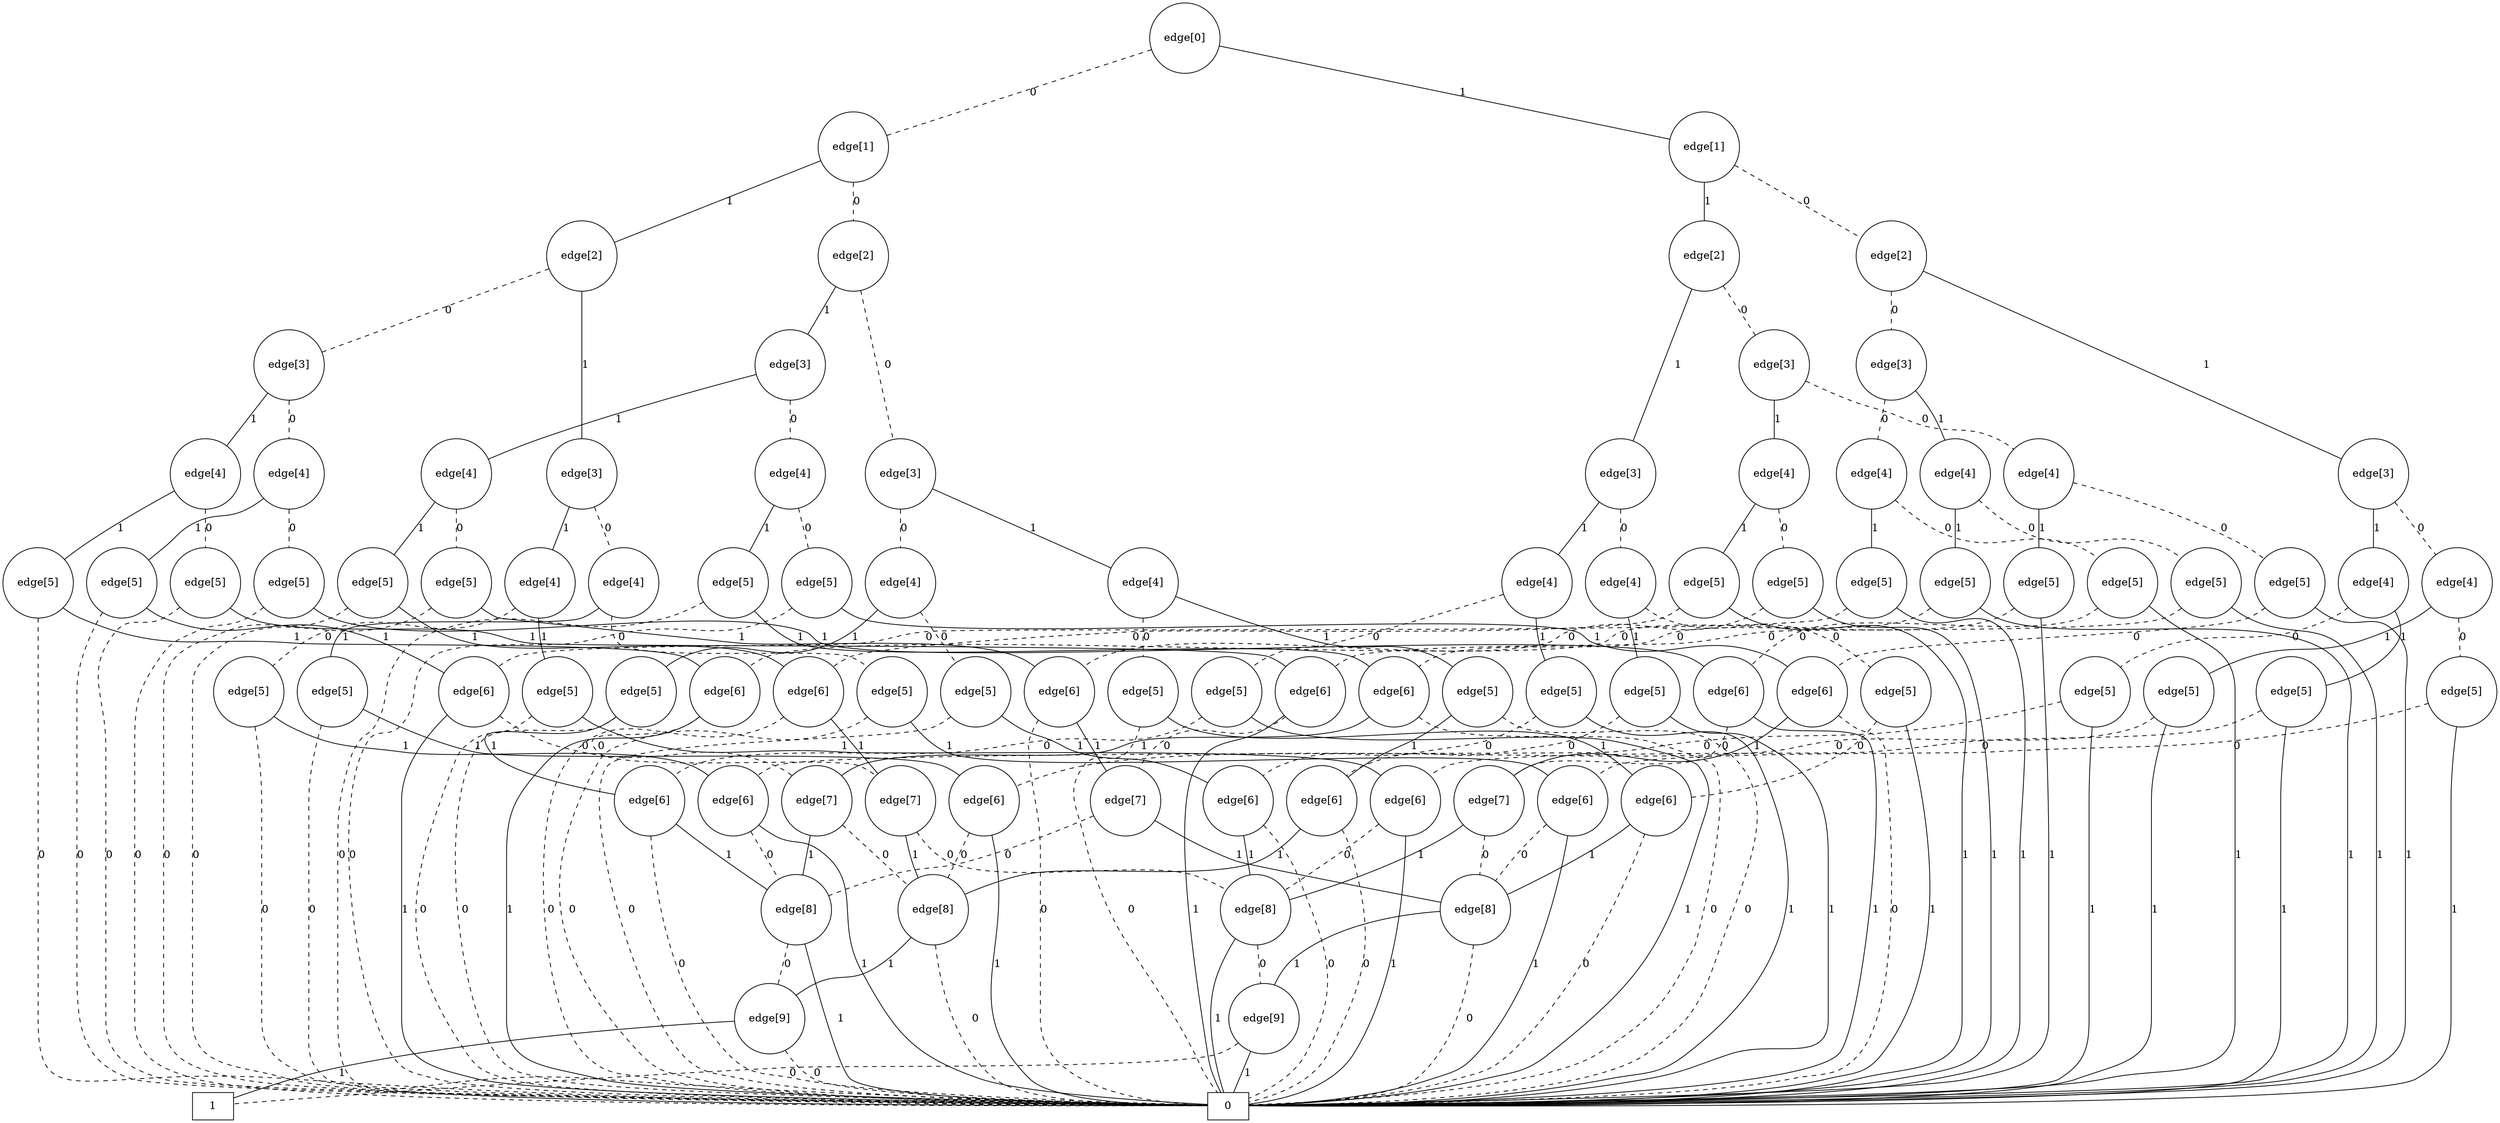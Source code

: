 graph BDD { n139898137447672 [label=0,shape=box]; n139898127942320 [label=1,shape=box]; n139898077305320 [label="edge[9]",shape=circle]; n139898077305376 [label="edge[8]",shape=circle]; n139898077304872 [label="edge[6]",shape=circle]; n139898077304648 [label="edge[5]",shape=circle]; n139898077305264 [label="edge[9]",shape=circle]; n139898077305040 [label="edge[8]",shape=circle]; n139898077305488 [label="edge[6]",shape=circle]; n139898077305432 [label="edge[5]",shape=circle]; n139898077304480 [label="edge[4]",shape=circle]; n139898077305544 [label="edge[8]",shape=circle]; n139898077305712 [label="edge[6]",shape=circle]; n139898077305656 [label="edge[5]",shape=circle]; n139898077305768 [label="edge[8]",shape=circle]; n139898077305880 [label="edge[6]",shape=circle]; n139898077305824 [label="edge[5]",shape=circle]; n139898077305600 [label="edge[4]",shape=circle]; n139898077304200 [label="edge[3]",shape=circle]; n139898077306216 [label="edge[7]",shape=circle]; n139898077306160 [label="edge[6]",shape=circle]; n139898077306104 [label="edge[5]",shape=circle]; n139898077306384 [label="edge[7]",shape=circle]; n139898077306328 [label="edge[6]",shape=circle]; n139898077306272 [label="edge[5]",shape=circle]; n139898077306048 [label="edge[4]",shape=circle]; n139898077306608 [label="edge[7]",shape=circle]; n139898077306552 [label="edge[6]",shape=circle]; n139898077306496 [label="edge[5]",shape=circle]; n139898077306776 [label="edge[7]",shape=circle]; n139898077306720 [label="edge[6]",shape=circle]; n139898077306664 [label="edge[5]",shape=circle]; n139898077306440 [label="edge[4]",shape=circle]; n139898077305992 [label="edge[3]",shape=circle]; n139898077303136 [label="edge[2]",shape=circle]; n139898077315312 [label="edge[6]",shape=circle]; n139898077315256 [label="edge[5]",shape=circle]; n139898077315424 [label="edge[6]",shape=circle]; n139898077315144 [label="edge[5]",shape=circle]; n139898077315200 [label="edge[4]",shape=circle]; n139898077315592 [label="edge[6]",shape=circle]; n139898077315536 [label="edge[5]",shape=circle]; n139898077315704 [label="edge[6]",shape=circle]; n139898077315480 [label="edge[5]",shape=circle]; n139898077315368 [label="edge[4]",shape=circle]; n139898077305936 [label="edge[3]",shape=circle]; n139898077315928 [label="edge[6]",shape=circle]; n139898077315872 [label="edge[5]",shape=circle]; n139898077316040 [label="edge[6]",shape=circle]; n139898077315760 [label="edge[5]",shape=circle]; n139898077315816 [label="edge[4]",shape=circle]; n139898077316208 [label="edge[6]",shape=circle]; n139898077316152 [label="edge[5]",shape=circle]; n139898077316320 [label="edge[6]",shape=circle]; n139898077316096 [label="edge[5]",shape=circle]; n139898077315984 [label="edge[4]",shape=circle]; n139898077315648 [label="edge[3]",shape=circle]; n139898077306832 [label="edge[2]",shape=circle]; n139898077304088 [label="edge[1]",shape=circle]; n139898077316600 [label="edge[5]",shape=circle]; n139898077316712 [label="edge[5]",shape=circle]; n139898077316544 [label="edge[4]",shape=circle]; n139898077316656 [label="edge[5]",shape=circle]; n139898077316880 [label="edge[5]",shape=circle]; n139898077316768 [label="edge[4]",shape=circle]; n139898077316488 [label="edge[3]",shape=circle]; n139898077316992 [label="edge[5]",shape=circle]; n139898077317104 [label="edge[5]",shape=circle]; n139898077316824 [label="edge[4]",shape=circle]; n139898077317048 [label="edge[5]",shape=circle]; n139898077317272 [label="edge[5]",shape=circle]; n139898077317160 [label="edge[4]",shape=circle]; n139898077316936 [label="edge[3]",shape=circle]; n139898077316432 [label="edge[2]",shape=circle]; n139898077317440 [label="edge[5]",shape=circle]; n139898077317552 [label="edge[5]",shape=circle]; n139898077317384 [label="edge[4]",shape=circle]; n139898077317496 [label="edge[5]",shape=circle]; n139898077317720 [label="edge[5]",shape=circle]; n139898077317608 [label="edge[4]",shape=circle]; n139898077317216 [label="edge[3]",shape=circle]; n139898077317832 [label="edge[5]",shape=circle]; n139898077317944 [label="edge[5]",shape=circle]; n139898077317664 [label="edge[4]",shape=circle]; n139898077317888 [label="edge[5]",shape=circle]; n139898077318112 [label="edge[5]",shape=circle]; n139898077318000 [label="edge[4]",shape=circle]; n139898077317776 [label="edge[3]",shape=circle]; n139898077317328 [label="edge[2]",shape=circle]; n139898077316264 [label="edge[1]",shape=circle]; n139898077302456 [label="edge[0]",shape=circle]; n139898077305320 -- n139898127942320 [label=0,style=dashed]; n139898077305320 -- n139898137447672 [label=1]; n139898077305376 -- n139898077305320 [label=0,style=dashed]; n139898077305376 -- n139898137447672 [label=1]; n139898077304872 -- n139898137447672 [label=0,style=dashed]; n139898077304872 -- n139898077305376 [label=1]; n139898077304648 -- n139898137447672 [label=0,style=dashed]; n139898077304648 -- n139898077304872 [label=1]; n139898077305264 -- n139898137447672 [label=0,style=dashed]; n139898077305264 -- n139898127942320 [label=1]; n139898077305040 -- n139898077305264 [label=0,style=dashed]; n139898077305040 -- n139898137447672 [label=1]; n139898077305488 -- n139898137447672 [label=0,style=dashed]; n139898077305488 -- n139898077305040 [label=1]; n139898077305432 -- n139898137447672 [label=0,style=dashed]; n139898077305432 -- n139898077305488 [label=1]; n139898077304480 -- n139898077304648 [label=0,style=dashed]; n139898077304480 -- n139898077305432 [label=1]; n139898077305544 -- n139898137447672 [label=0,style=dashed]; n139898077305544 -- n139898077305320 [label=1]; n139898077305712 -- n139898137447672 [label=0,style=dashed]; n139898077305712 -- n139898077305544 [label=1]; n139898077305656 -- n139898137447672 [label=0,style=dashed]; n139898077305656 -- n139898077305712 [label=1]; n139898077305768 -- n139898137447672 [label=0,style=dashed]; n139898077305768 -- n139898077305264 [label=1]; n139898077305880 -- n139898137447672 [label=0,style=dashed]; n139898077305880 -- n139898077305768 [label=1]; n139898077305824 -- n139898137447672 [label=0,style=dashed]; n139898077305824 -- n139898077305880 [label=1]; n139898077305600 -- n139898077305656 [label=0,style=dashed]; n139898077305600 -- n139898077305824 [label=1]; n139898077304200 -- n139898077304480 [label=0,style=dashed]; n139898077304200 -- n139898077305600 [label=1]; n139898077306216 -- n139898077305544 [label=0,style=dashed]; n139898077306216 -- n139898077305376 [label=1]; n139898077306160 -- n139898137447672 [label=0,style=dashed]; n139898077306160 -- n139898077306216 [label=1]; n139898077306104 -- n139898137447672 [label=0,style=dashed]; n139898077306104 -- n139898077306160 [label=1]; n139898077306384 -- n139898077305768 [label=0,style=dashed]; n139898077306384 -- n139898077305040 [label=1]; n139898077306328 -- n139898137447672 [label=0,style=dashed]; n139898077306328 -- n139898077306384 [label=1]; n139898077306272 -- n139898137447672 [label=0,style=dashed]; n139898077306272 -- n139898077306328 [label=1]; n139898077306048 -- n139898077306104 [label=0,style=dashed]; n139898077306048 -- n139898077306272 [label=1]; n139898077306608 -- n139898077305040 [label=0,style=dashed]; n139898077306608 -- n139898077305544 [label=1]; n139898077306552 -- n139898137447672 [label=0,style=dashed]; n139898077306552 -- n139898077306608 [label=1]; n139898077306496 -- n139898137447672 [label=0,style=dashed]; n139898077306496 -- n139898077306552 [label=1]; n139898077306776 -- n139898077305376 [label=0,style=dashed]; n139898077306776 -- n139898077305768 [label=1]; n139898077306720 -- n139898137447672 [label=0,style=dashed]; n139898077306720 -- n139898077306776 [label=1]; n139898077306664 -- n139898137447672 [label=0,style=dashed]; n139898077306664 -- n139898077306720 [label=1]; n139898077306440 -- n139898077306496 [label=0,style=dashed]; n139898077306440 -- n139898077306664 [label=1]; n139898077305992 -- n139898077306048 [label=0,style=dashed]; n139898077305992 -- n139898077306440 [label=1]; n139898077303136 -- n139898077304200 [label=0,style=dashed]; n139898077303136 -- n139898077305992 [label=1]; n139898077315312 -- n139898077306216 [label=0,style=dashed]; n139898077315312 -- n139898137447672 [label=1]; n139898077315256 -- n139898137447672 [label=0,style=dashed]; n139898077315256 -- n139898077315312 [label=1]; n139898077315424 -- n139898077306384 [label=0,style=dashed]; n139898077315424 -- n139898137447672 [label=1]; n139898077315144 -- n139898137447672 [label=0,style=dashed]; n139898077315144 -- n139898077315424 [label=1]; n139898077315200 -- n139898077315256 [label=0,style=dashed]; n139898077315200 -- n139898077315144 [label=1]; n139898077315592 -- n139898077306608 [label=0,style=dashed]; n139898077315592 -- n139898137447672 [label=1]; n139898077315536 -- n139898137447672 [label=0,style=dashed]; n139898077315536 -- n139898077315592 [label=1]; n139898077315704 -- n139898077306776 [label=0,style=dashed]; n139898077315704 -- n139898137447672 [label=1]; n139898077315480 -- n139898137447672 [label=0,style=dashed]; n139898077315480 -- n139898077315704 [label=1]; n139898077315368 -- n139898077315536 [label=0,style=dashed]; n139898077315368 -- n139898077315480 [label=1]; n139898077305936 -- n139898077315200 [label=0,style=dashed]; n139898077305936 -- n139898077315368 [label=1]; n139898077315928 -- n139898077305544 [label=0,style=dashed]; n139898077315928 -- n139898137447672 [label=1]; n139898077315872 -- n139898137447672 [label=0,style=dashed]; n139898077315872 -- n139898077315928 [label=1]; n139898077316040 -- n139898077305768 [label=0,style=dashed]; n139898077316040 -- n139898137447672 [label=1]; n139898077315760 -- n139898137447672 [label=0,style=dashed]; n139898077315760 -- n139898077316040 [label=1]; n139898077315816 -- n139898077315872 [label=0,style=dashed]; n139898077315816 -- n139898077315760 [label=1]; n139898077316208 -- n139898077305040 [label=0,style=dashed]; n139898077316208 -- n139898137447672 [label=1]; n139898077316152 -- n139898137447672 [label=0,style=dashed]; n139898077316152 -- n139898077316208 [label=1]; n139898077316320 -- n139898077305376 [label=0,style=dashed]; n139898077316320 -- n139898137447672 [label=1]; n139898077316096 -- n139898137447672 [label=0,style=dashed]; n139898077316096 -- n139898077316320 [label=1]; n139898077315984 -- n139898077316152 [label=0,style=dashed]; n139898077315984 -- n139898077316096 [label=1]; n139898077315648 -- n139898077315816 [label=0,style=dashed]; n139898077315648 -- n139898077315984 [label=1]; n139898077306832 -- n139898077305936 [label=0,style=dashed]; n139898077306832 -- n139898077315648 [label=1]; n139898077304088 -- n139898077303136 [label=0,style=dashed]; n139898077304088 -- n139898077306832 [label=1]; n139898077316600 -- n139898077315312 [label=0,style=dashed]; n139898077316600 -- n139898137447672 [label=1]; n139898077316712 -- n139898077315424 [label=0,style=dashed]; n139898077316712 -- n139898137447672 [label=1]; n139898077316544 -- n139898077316600 [label=0,style=dashed]; n139898077316544 -- n139898077316712 [label=1]; n139898077316656 -- n139898077315592 [label=0,style=dashed]; n139898077316656 -- n139898137447672 [label=1]; n139898077316880 -- n139898077315704 [label=0,style=dashed]; n139898077316880 -- n139898137447672 [label=1]; n139898077316768 -- n139898077316656 [label=0,style=dashed]; n139898077316768 -- n139898077316880 [label=1]; n139898077316488 -- n139898077316544 [label=0,style=dashed]; n139898077316488 -- n139898077316768 [label=1]; n139898077316992 -- n139898077315928 [label=0,style=dashed]; n139898077316992 -- n139898137447672 [label=1]; n139898077317104 -- n139898077316040 [label=0,style=dashed]; n139898077317104 -- n139898137447672 [label=1]; n139898077316824 -- n139898077316992 [label=0,style=dashed]; n139898077316824 -- n139898077317104 [label=1]; n139898077317048 -- n139898077316208 [label=0,style=dashed]; n139898077317048 -- n139898137447672 [label=1]; n139898077317272 -- n139898077316320 [label=0,style=dashed]; n139898077317272 -- n139898137447672 [label=1]; n139898077317160 -- n139898077317048 [label=0,style=dashed]; n139898077317160 -- n139898077317272 [label=1]; n139898077316936 -- n139898077316824 [label=0,style=dashed]; n139898077316936 -- n139898077317160 [label=1]; n139898077316432 -- n139898077316488 [label=0,style=dashed]; n139898077316432 -- n139898077316936 [label=1]; n139898077317440 -- n139898077306160 [label=0,style=dashed]; n139898077317440 -- n139898137447672 [label=1]; n139898077317552 -- n139898077306328 [label=0,style=dashed]; n139898077317552 -- n139898137447672 [label=1]; n139898077317384 -- n139898077317440 [label=0,style=dashed]; n139898077317384 -- n139898077317552 [label=1]; n139898077317496 -- n139898077306552 [label=0,style=dashed]; n139898077317496 -- n139898137447672 [label=1]; n139898077317720 -- n139898077306720 [label=0,style=dashed]; n139898077317720 -- n139898137447672 [label=1]; n139898077317608 -- n139898077317496 [label=0,style=dashed]; n139898077317608 -- n139898077317720 [label=1]; n139898077317216 -- n139898077317384 [label=0,style=dashed]; n139898077317216 -- n139898077317608 [label=1]; n139898077317832 -- n139898077305712 [label=0,style=dashed]; n139898077317832 -- n139898137447672 [label=1]; n139898077317944 -- n139898077305880 [label=0,style=dashed]; n139898077317944 -- n139898137447672 [label=1]; n139898077317664 -- n139898077317832 [label=0,style=dashed]; n139898077317664 -- n139898077317944 [label=1]; n139898077317888 -- n139898077305488 [label=0,style=dashed]; n139898077317888 -- n139898137447672 [label=1]; n139898077318112 -- n139898077304872 [label=0,style=dashed]; n139898077318112 -- n139898137447672 [label=1]; n139898077318000 -- n139898077317888 [label=0,style=dashed]; n139898077318000 -- n139898077318112 [label=1]; n139898077317776 -- n139898077317664 [label=0,style=dashed]; n139898077317776 -- n139898077318000 [label=1]; n139898077317328 -- n139898077317216 [label=0,style=dashed]; n139898077317328 -- n139898077317776 [label=1]; n139898077316264 -- n139898077316432 [label=0,style=dashed]; n139898077316264 -- n139898077317328 [label=1]; n139898077302456 -- n139898077304088 [label=0,style=dashed]; n139898077302456 -- n139898077316264 [label=1]; }
